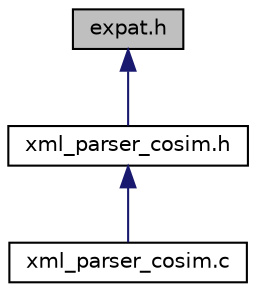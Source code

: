 digraph G
{
  edge [fontname="Helvetica",fontsize="10",labelfontname="Helvetica",labelfontsize="10"];
  node [fontname="Helvetica",fontsize="10",shape=record];
  Node1 [label="expat.h",height=0.2,width=0.4,color="black", fillcolor="grey75", style="filled" fontcolor="black"];
  Node1 -> Node2 [dir=back,color="midnightblue",fontsize="10",style="solid",fontname="Helvetica"];
  Node2 [label="xml_parser_cosim.h",height=0.2,width=0.4,color="black", fillcolor="white", style="filled",URL="$xml__parser__cosim_8h.html"];
  Node2 -> Node3 [dir=back,color="midnightblue",fontsize="10",style="solid",fontname="Helvetica"];
  Node3 [label="xml_parser_cosim.c",height=0.2,width=0.4,color="black", fillcolor="white", style="filled",URL="$xml__parser__cosim_8c.html",tooltip="xml parser for fmu."];
}

